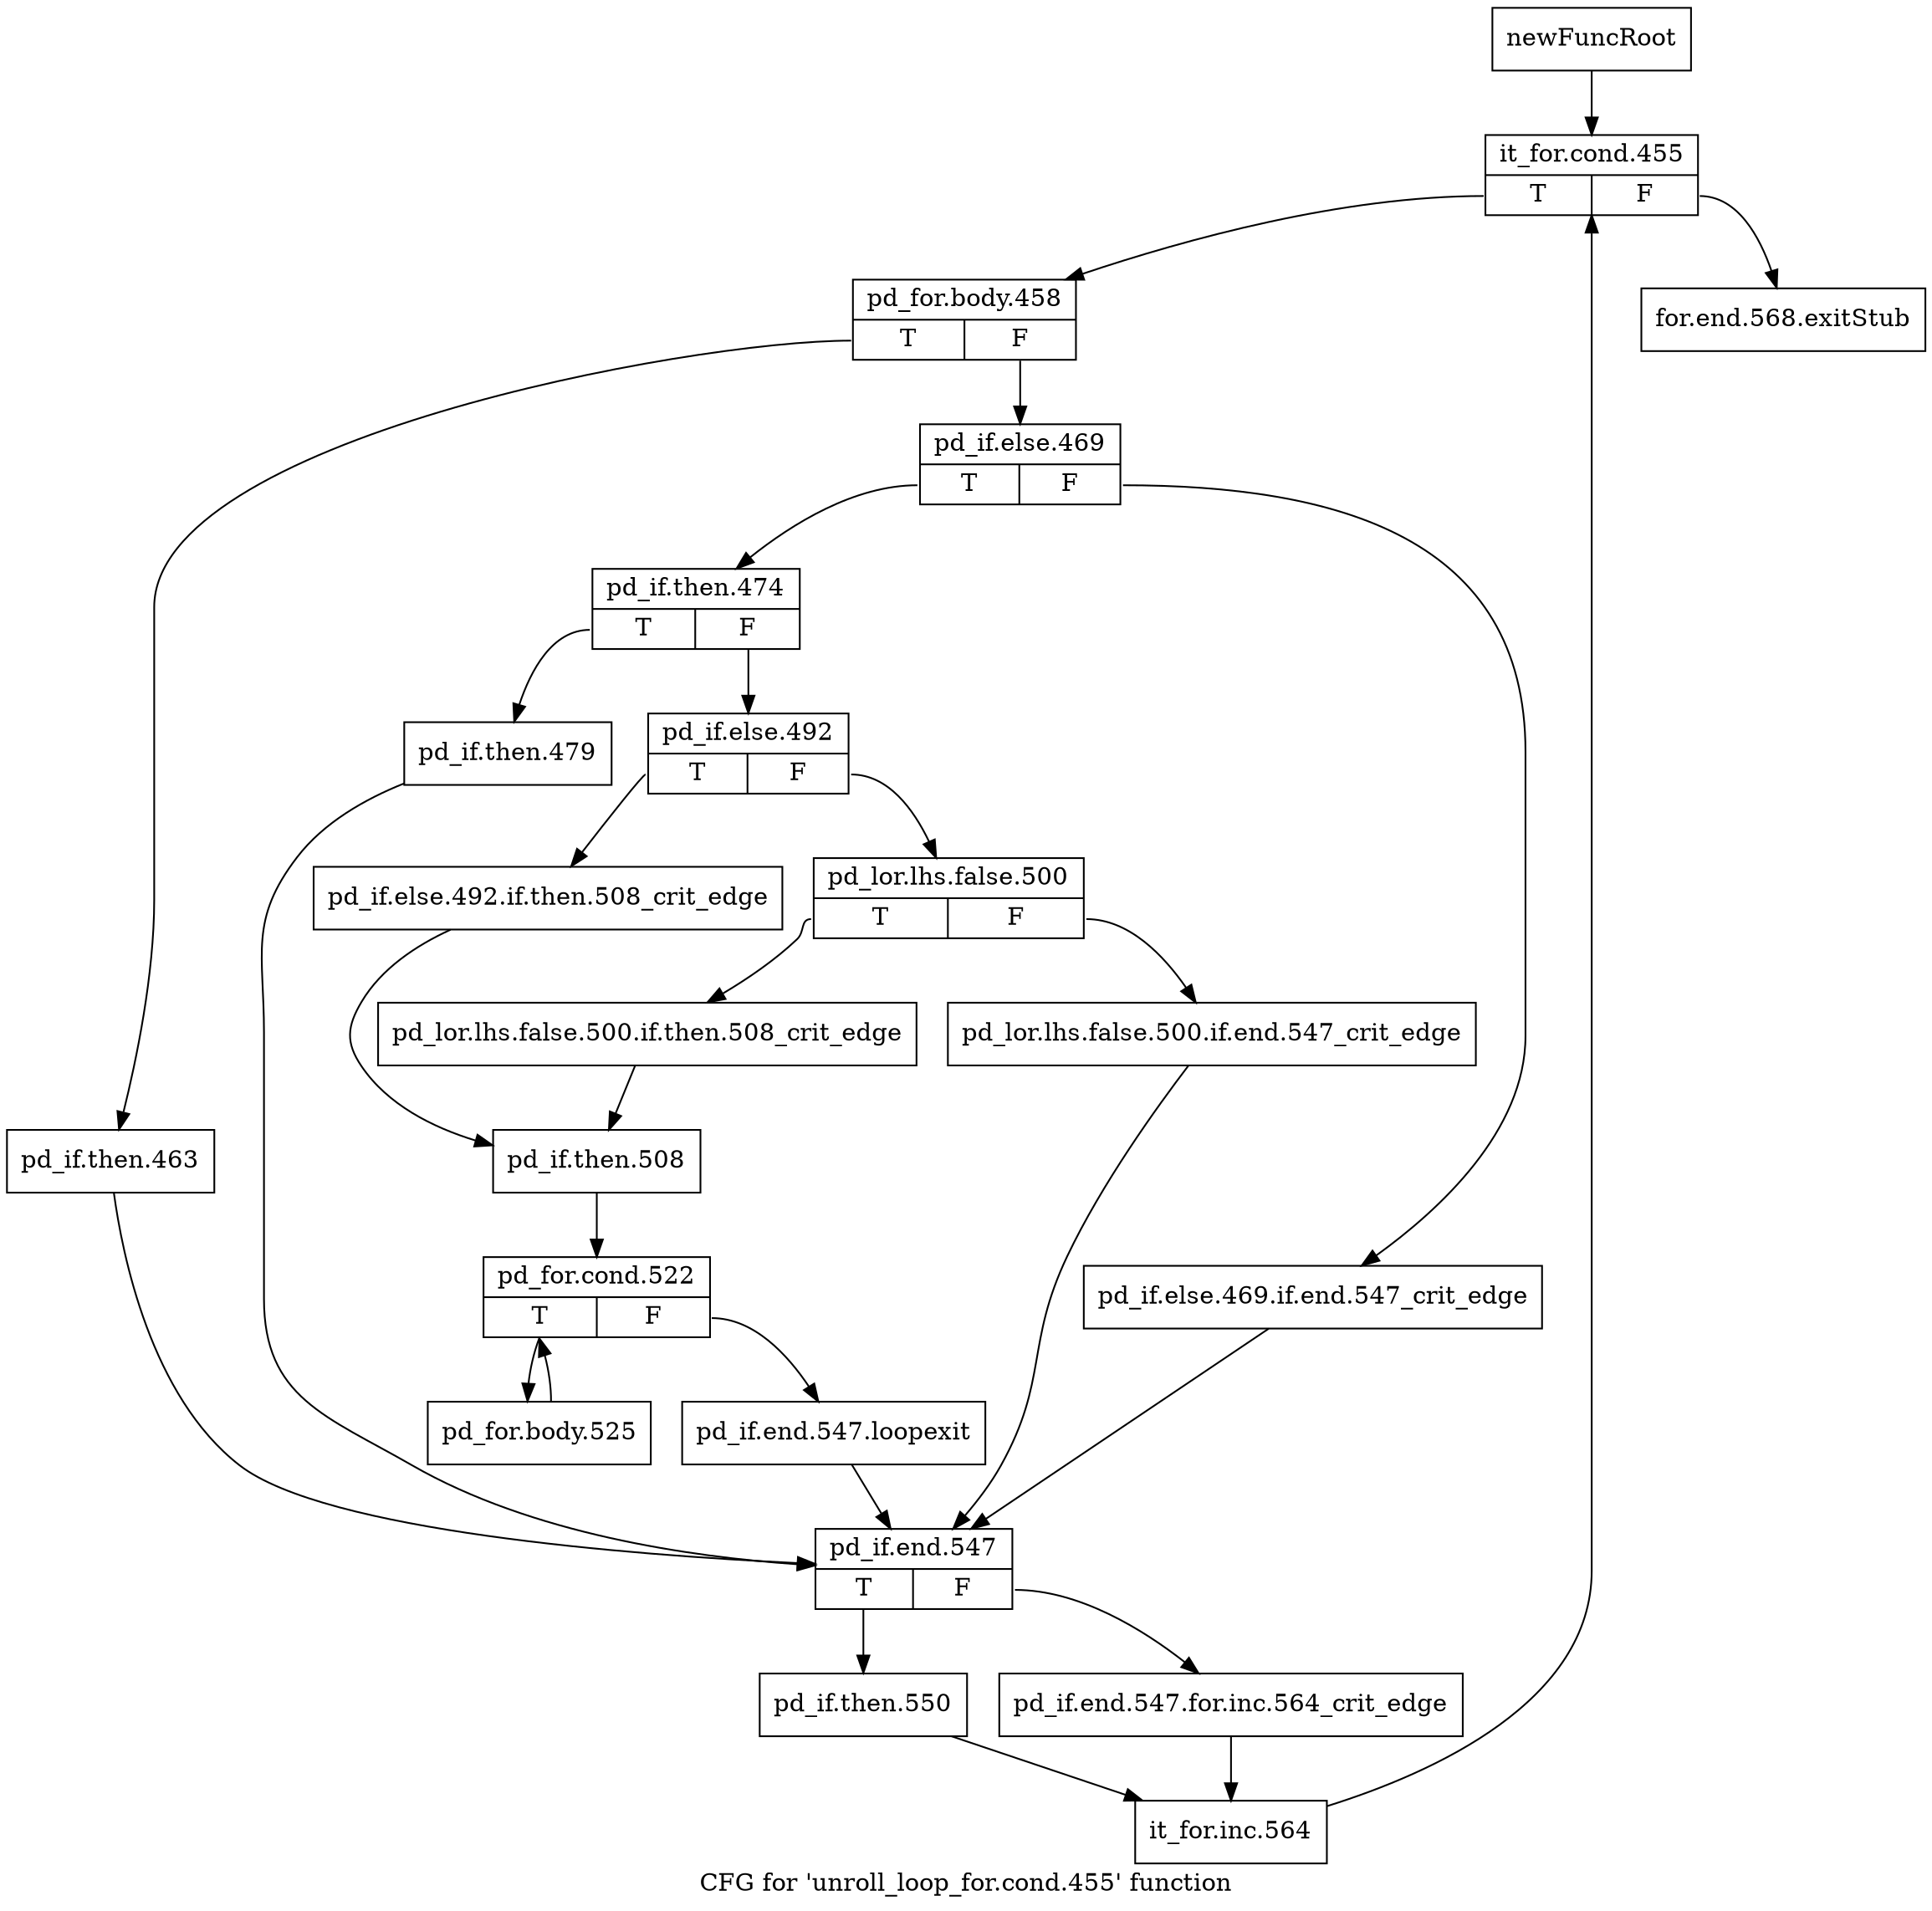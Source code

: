 digraph "CFG for 'unroll_loop_for.cond.455' function" {
	label="CFG for 'unroll_loop_for.cond.455' function";

	Node0xc5970f0 [shape=record,label="{newFuncRoot}"];
	Node0xc5970f0 -> Node0xc597190;
	Node0xc597140 [shape=record,label="{for.end.568.exitStub}"];
	Node0xc597190 [shape=record,label="{it_for.cond.455|{<s0>T|<s1>F}}"];
	Node0xc597190:s0 -> Node0xc5971e0;
	Node0xc597190:s1 -> Node0xc597140;
	Node0xc5971e0 [shape=record,label="{pd_for.body.458|{<s0>T|<s1>F}}"];
	Node0xc5971e0:s0 -> Node0xc597640;
	Node0xc5971e0:s1 -> Node0xc597230;
	Node0xc597230 [shape=record,label="{pd_if.else.469|{<s0>T|<s1>F}}"];
	Node0xc597230:s0 -> Node0xc5972d0;
	Node0xc597230:s1 -> Node0xc597280;
	Node0xc597280 [shape=record,label="{pd_if.else.469.if.end.547_crit_edge}"];
	Node0xc597280 -> Node0xc597690;
	Node0xc5972d0 [shape=record,label="{pd_if.then.474|{<s0>T|<s1>F}}"];
	Node0xc5972d0:s0 -> Node0xc5975f0;
	Node0xc5972d0:s1 -> Node0xc597320;
	Node0xc597320 [shape=record,label="{pd_if.else.492|{<s0>T|<s1>F}}"];
	Node0xc597320:s0 -> Node0xc597460;
	Node0xc597320:s1 -> Node0xc597370;
	Node0xc597370 [shape=record,label="{pd_lor.lhs.false.500|{<s0>T|<s1>F}}"];
	Node0xc597370:s0 -> Node0xc597410;
	Node0xc597370:s1 -> Node0xc5973c0;
	Node0xc5973c0 [shape=record,label="{pd_lor.lhs.false.500.if.end.547_crit_edge}"];
	Node0xc5973c0 -> Node0xc597690;
	Node0xc597410 [shape=record,label="{pd_lor.lhs.false.500.if.then.508_crit_edge}"];
	Node0xc597410 -> Node0xc5974b0;
	Node0xc597460 [shape=record,label="{pd_if.else.492.if.then.508_crit_edge}"];
	Node0xc597460 -> Node0xc5974b0;
	Node0xc5974b0 [shape=record,label="{pd_if.then.508}"];
	Node0xc5974b0 -> Node0xc597500;
	Node0xc597500 [shape=record,label="{pd_for.cond.522|{<s0>T|<s1>F}}"];
	Node0xc597500:s0 -> Node0xc5975a0;
	Node0xc597500:s1 -> Node0xc597550;
	Node0xc597550 [shape=record,label="{pd_if.end.547.loopexit}"];
	Node0xc597550 -> Node0xc597690;
	Node0xc5975a0 [shape=record,label="{pd_for.body.525}"];
	Node0xc5975a0 -> Node0xc597500;
	Node0xc5975f0 [shape=record,label="{pd_if.then.479}"];
	Node0xc5975f0 -> Node0xc597690;
	Node0xc597640 [shape=record,label="{pd_if.then.463}"];
	Node0xc597640 -> Node0xc597690;
	Node0xc597690 [shape=record,label="{pd_if.end.547|{<s0>T|<s1>F}}"];
	Node0xc597690:s0 -> Node0xc597730;
	Node0xc597690:s1 -> Node0xc5976e0;
	Node0xc5976e0 [shape=record,label="{pd_if.end.547.for.inc.564_crit_edge}"];
	Node0xc5976e0 -> Node0xc597780;
	Node0xc597730 [shape=record,label="{pd_if.then.550}"];
	Node0xc597730 -> Node0xc597780;
	Node0xc597780 [shape=record,label="{it_for.inc.564}"];
	Node0xc597780 -> Node0xc597190;
}
